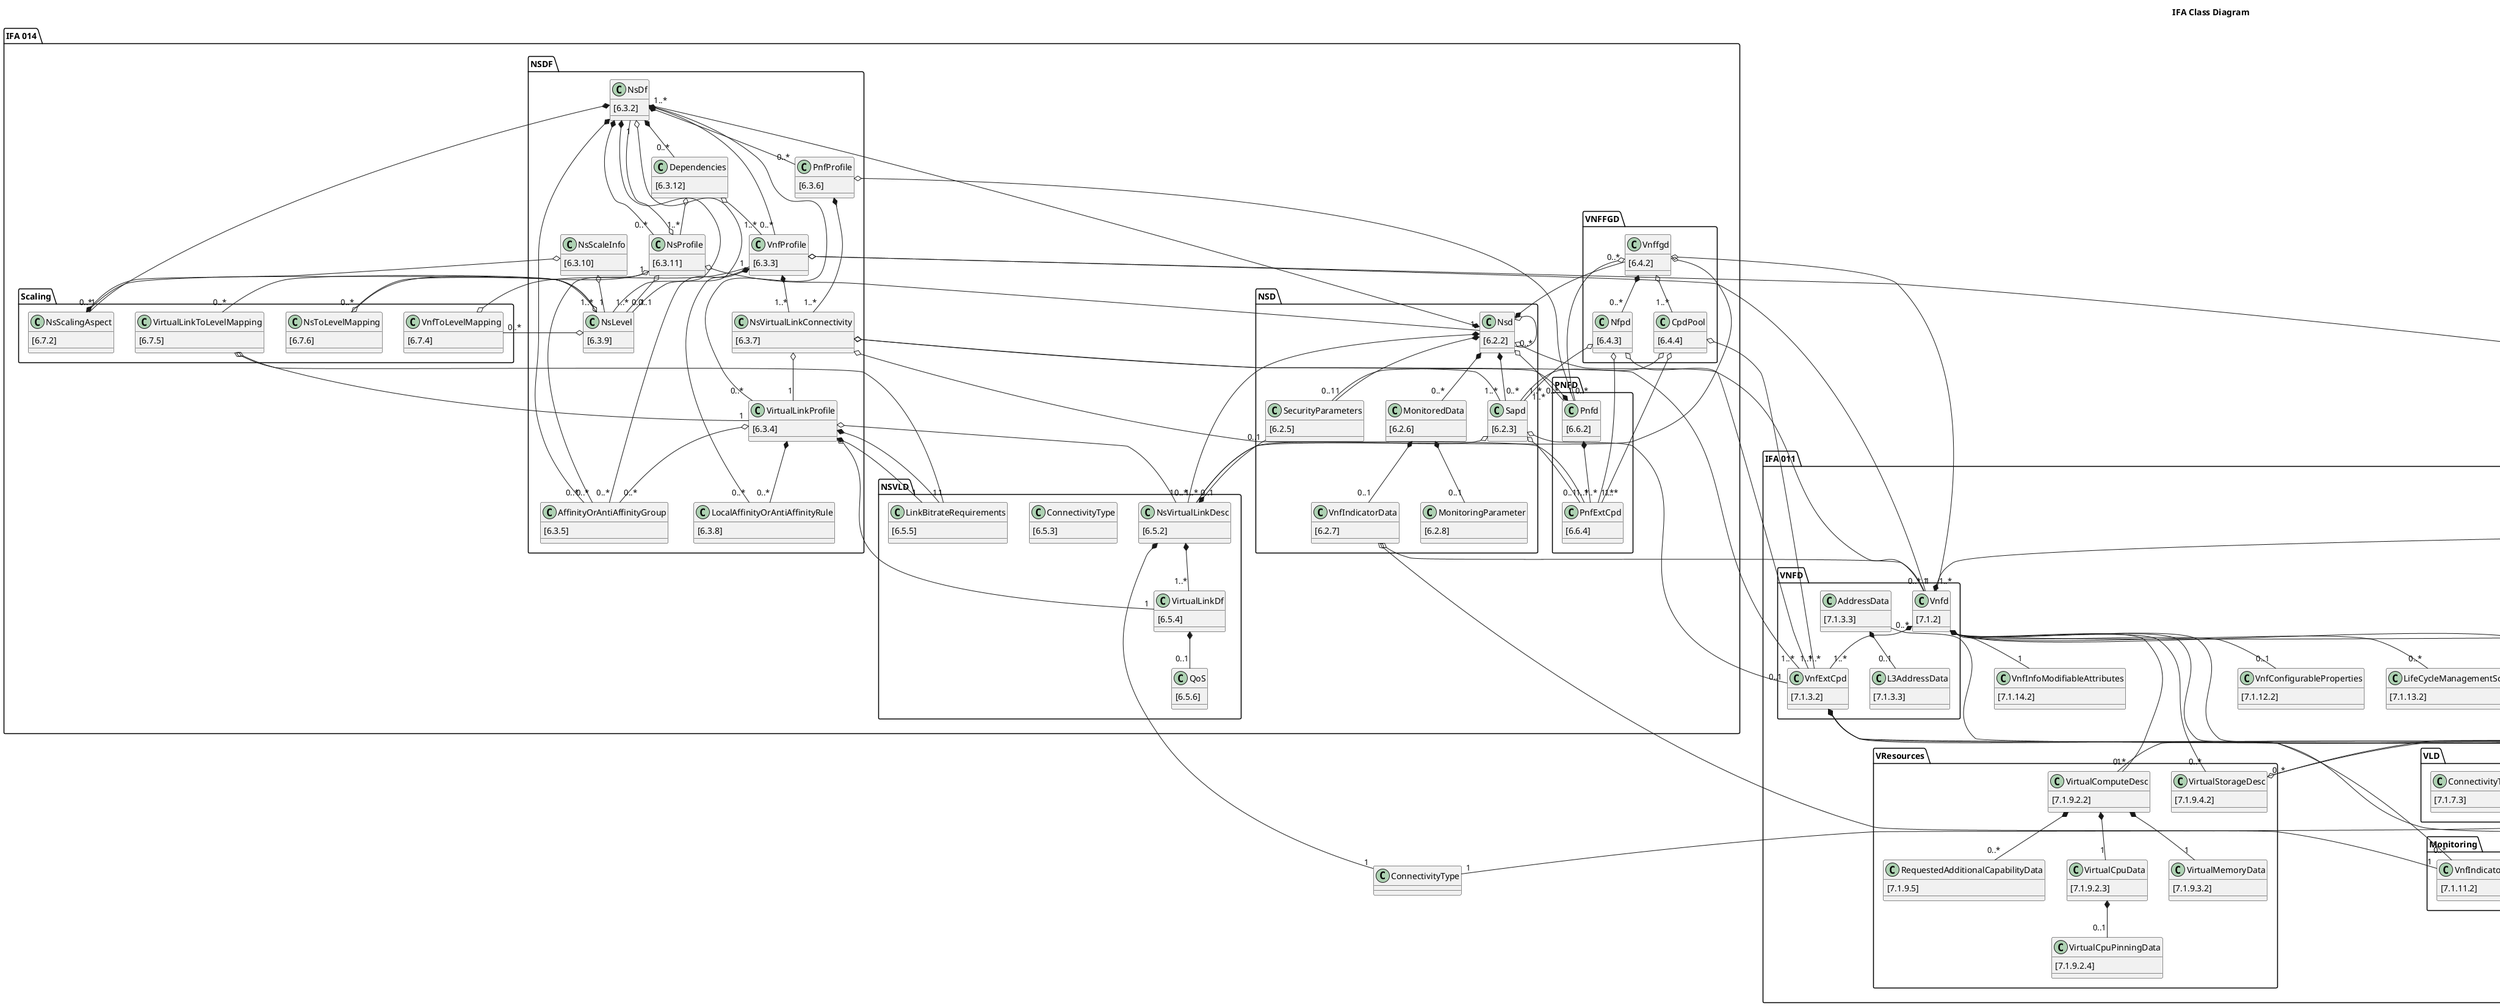 @startuml

title IFA Class Diagram

package "IFA 014" {
    package "NSD" {
        class Nsd {
            [6.2.2]
        }
        class Sapd {
            [6.2.3]
        }
        class SecurityParameters {
            [6.2.5]
        }
        class MonitoredData {
            [6.2.6]
        }
        class VnfIndicatorData {
            [6.2.7]
        }
        class MonitoringParameter {
            [6.2.8]
        }
    }
    package "NSDF" {
        class NsDf {
            [6.3.2]
        }
        class VnfProfile {
            [6.3.3]
        }
        class VirtualLinkProfile {
            [6.3.4]
        }
        class AffinityOrAntiAffinityGroup {
            [6.3.5]
        }
        class PnfProfile {
            [6.3.6]
        }
        class NsVirtualLinkConnectivity {
            [6.3.7]
        }
        class LocalAffinityOrAntiAffinityRule {
            [6.3.8]
        }
        class NsLevel {
            [6.3.9]
        }
        class NsScaleInfo {
            [6.3.10]
        }
        class NsProfile {
            [6.3.11]
        }
        /' instantiation order '/
        class Dependencies {
            [6.3.12]
        }
    }
    package "VNFFGD" {
        class Vnffgd {
            [6.4.2]
        }
        class Nfpd {
            [6.4.3]
        }
        class CpdPool {
            [6.4.4]
        }
    }
    package "NSVLD" {
        class NsVirtualLinkDesc {
            [6.5.2]
        }
        class ConnectivityType {
            [6.5.3]
        }
        class VirtualLinkDf {
            [6.5.4]
        }
        class LinkBitrateRequirements {
            [6.5.5]
        }
        class QoS {
            [6.5.6]
        }
    }
    package "PNFD" {
        class Pnfd {
            [6.6.2]
        }
        class PnfExtCpd {
            [6.6.4]
        }
    }
    package "Scaling" {
        class NsScalingAspect {
            [6.7.2]
        }
        class VnfToLevelMapping {
            [6.7.4]
        }
        class VirtualLinkToLevelMapping {
            [6.7.5]
        }
        class NsToLevelMapping {
            [6.7.6]
        }
    }
}

package "IFA 011" {
    package "VNFD" {
        class Vnfd {
            [7.1.2]
        }
        class VnfExtCpd {
            [7.1.3.2]
        }
        class AddressData {
            [7.1.3.3]
        }
        class L3AddressData {
            [7.1.3.3]
        }
    }
    package "VNFLifecycle" {
        class VnfLcmOperationsConfiguration {
            [7.1.5.2]
        }
        class InstantiateVnfOpConfig {
            [7.1.5.3]
        }
        class ScaleVnfOpConfig {
            [7.1.5.4]
        }
        class ScaleVnfToLevelOpConfig {
            [7.1.5.5]
        }
        class HealVnfOpConfig {
            [7.1.5.6]
        }
        class TerminateVnfOpConfig {
            [7.1.5.7]
        }
        class OperateVnfOpConfig {
            [7.1.5.8]
        }
    }
    package "VDU" {
        class Vdu {
            [7.1.6.2]
        }
        class VduCpd {
            [7.1.6.4]
        }
        class SwImageDesc {
            [7.1.6.5]
        }
        class VirtualNetworkInterfaceRequirements {
            [7.1.6.6]
        }
        class VnfcConfigurableProperties {
            [7.1.6.7]
        }
    }
    package "VLD" {
        class VnfVirtualLinkDesc {
            [7.1.7.2]
        }
        class ConnectivityType {
            [7.1.7.3]
        }
    }
    package "VNFDF" {
        class VnfDf {
            [7.1.8.2]
        }
        class VduProfile {
            [7.1.8.3]
        }
        class VnfVirtualLinkProfile {
            [7.1.8.4]
        }
        class VirtualLinkDescFlavour {
            [7.1.8.5]
        }
        class VnfLinkBitrateRequirements {
            [7.1.8.6]
        }
        class InstantiationLevel {
            [7.1.8.7]
        }
        class ScaleInfo {
            [7.1.8.8]
        }
        class VduLevel {
            [7.1.8.9]
        }
        class VnfQoS {
            [7.1.8.10]
        }
        class VnfLocalAffinityOrAntiAffinityRule {
            [7.1.8.11]
        }
        class VnfAffinityOrAntiAffinityGroup {
            [7.1.8.12]
        }
    }
    package "VResources" {
        class VirtualComputeDesc {
            [7.1.9.2.2]
        }
        class VirtualCpuData {
            [7.1.9.2.3]
        }
        class VirtualCpuPinningData {
            [7.1.9.2.4]
        }
        class VirtualMemoryData {
            [7.1.9.3.2]
        }
        class VirtualStorageDesc {
            [7.1.9.4.2]
        }
        class RequestedAdditionalCapabilityData {
            [7.1.9.5]
        }
    }
    package "Monitoring" {
        class VnfIndicator {
            [7.1.11.2]
        }
        class VnfMonitoringParameter {
            [7.1.11.3]
        }
    }
    class VnfdElementGroup {
        [7.1.4]
    }
    class ScalingAspect {
        [7.1.10.2]
    }
    class VnfConfigurableProperties {
        [7.1.12.2]
    }
    class LifeCycleManagementScript {
        [7.1.13.2]
    }
    class VnfInfoModifiableAttributes {
        [7.1.14.2]
    }
}

    Nsd                           o-- "0..*" Nsd                
    Nsd                           o-- "0..*" Vnfd               
    Nsd                           o-- "0..*" Pnfd               
    Nsd                           *-- "0..*" Sapd               
    Nsd                           *-- "0..*" NsVirtualLinkDesc  
    Nsd                           *-- "0..*" Vnffgd             
    Nsd                           *-- "0..*" MonitoredData      
    Nsd                           *-- "1..*" NsDf               
    Nsd                           *-- "1"    SecurityParameters 
    Sapd                          o-- "0..1" NsVirtualLinkDesc  
    Sapd                          o-- "0..1" VnfExtCpd          
    Sapd                          o-- "0..1" PnfExtCpd          
    MonitoredData                 *-- "0..1" VnfIndicatorData
    MonitoredData                 *-- "0..1" MonitoringParameter
    VnfIndicatorData              o-- "1"    Vnfd
    VnfIndicatorData              o-- "1"    VnfIndicator
    NsDf                          *-- "0..*" VnfProfile
    NsDf                          *-- "0..*" PnfProfile
    NsDf                          *-- "0..*" VirtualLinkProfile
    NsDf                          *-- "0..*" NsScalingAspect
    NsDf                          *-- "0..*" AffinityOrAntiAffinityGroup
    NsDf                          *-- "1..*" NsLevel
    NsDf                          o-- "0..1" NsLevel
    NsDf                          *-- "0..*" NsProfile
    NsDf                          *-- "0..*" Dependencies
    VnfProfile                    o-- "1"    Vnfd
    VnfProfile                    o-- "1"    VnfDf
    VnfProfile                    *-- "0..*" LocalAffinityOrAntiAffinityRule
    VnfProfile                    o-- "0..*" AffinityOrAntiAffinityGroup
    VnfProfile                    *-- "1..*" NsVirtualLinkConnectivity
    VirtualLinkProfile            o-- "1"    NsVirtualLinkDesc
    VirtualLinkProfile            o-- "1"    VirtualLinkDf
    VirtualLinkProfile            *-- "0..*" LocalAffinityOrAntiAffinityRule
    VirtualLinkProfile            o-- "0..*" AffinityOrAntiAffinityGroup
    VirtualLinkProfile            *-- "1"    LinkBitrateRequirements
    VirtualLinkProfile            *-- "1"    LinkBitrateRequirements
    PnfProfile                    o-- "1"    Pnfd
    PnfProfile                    *-- "1..*" NsVirtualLinkConnectivity
    NsVirtualLinkConnectivity     o-- "1"    VirtualLinkProfile
    NsVirtualLinkConnectivity     o-- "1..*" VnfExtCpd
    NsVirtualLinkConnectivity     o-- "1..*" PnfExtCpd
    NsVirtualLinkConnectivity     o-- "1..*" Sapd
    NsLevel                       o-- "0..*" VnfToLevelMapping
    NsLevel                       o-- "0..*" VirtualLinkToLevelMapping
    NsLevel                       o-- "0..*" NsToLevelMapping
    NsScaleInfo                   o-- "1"    NsScalingAspect
    NsScaleInfo                   o-- "1"    NsLevel
    NsProfile                     o-- "1"    Nsd
    NsProfile                     o-- "1"    NsDf
    NsProfile                     o-- "0..1" NsLevel
    NsProfile                     o-- "0..*" AffinityOrAntiAffinityGroup
    Dependencies                  o-- "1..*" VnfProfile
    Dependencies                  o-- "1..*" NsProfile
    VirtualLinkDf                 *-- "0..1" QoS
    Vnffgd                        o-- "1..*" Vnfd               
    Vnffgd                        o-- "0..*" Pnfd               
    Vnffgd                        o-- "1..*" NsVirtualLinkDesc  
    Vnffgd                        o-- "1..*" CpdPool            
    Vnffgd                        *-- "0..*" Nfpd               
    Nfpd                          o-- "1..*" PnfExtCpd          
    Nfpd                          o-- "1..*" Sapd               
    Nfpd                          o-- "1..*" VnfExtCpd          
    CpdPool                       o-- "1..*" PnfExtCpd          
    CpdPool                       o-- "1..*" Sapd               
    CpdPool                       o-- "1..*" VnfExtCpd          
    NsVirtualLinkDesc             *-- "1"    ConnectivityType
    NsVirtualLinkDesc             *-- "1..*" VirtualLinkDf
    NsVirtualLinkDesc             *-- "0..1" SecurityParameters 
    Pnfd                          *-- "1..*" PnfExtCpd          
    Pnfd                          *-- "0..1" SecurityParameters
    NsScalingAspect               *-- "1..*" NsLevel
    VnfToLevelMapping             o-- "1"    VnfProfile
    VirtualLinkToLevelMapping     o-- "1"    VirtualLinkProfile
    VirtualLinkToLevelMapping     o-- "1"    LinkBitrateRequirements
    NsToLevelMapping              o-- "1"    NsProfile
    Vnfd                          *-- "1..*" Vdu                
    Vnfd                          *-- "0..*" VirtualComputeDesc
    Vnfd                          *-- "0..*" VirtualStorageDesc
    Vnfd                          *-- "0..*" VnfVirtualLinkDesc 
    Vnfd                          *-- "1..*" VnfExtCpd          
    Vnfd                          *-- "1..*" VnfDf
    Vnfd                          *-- "0..1" VnfConfigurableProperties
    Vnfd                          *-- "1"    VnfInfoModifiableAttributes
    Vnfd                          *-- "0..*" LifeCycleManagementScript
    Vnfd                          *-- "0..*" VnfdElementGroup   
    Vnfd                          *-- "0..*" VnfIndicator
    VnfExtCpd                     o-- "0..1" VnfVirtualLinkDesc 
    VnfExtCpd                     o-- "0..1" VduCpd             
    VnfExtCpd                     *-- "0..*" VirtualNetworkInterfaceRequirements
    AddressData                   *-- "0..1" L3AddressData
    VnfdElementGroup              o-- "0..*" Vdu                
    VnfdElementGroup              o-- "0..*" VnfVirtualLinkDesc 
    VnfLcmOperationsConfiguration *-- "0..1" InstantiateVnfOpConfig
    VnfLcmOperationsConfiguration *-- "0..1" ScaleVnfOpConfig
    VnfLcmOperationsConfiguration *-- "0..1" ScaleVnfToLevelOpConfig
    VnfLcmOperationsConfiguration *-- "0..1" HealVnfOpConfig
    VnfLcmOperationsConfiguration *-- "0..1" TerminateVnfOpConfig
    VnfLcmOperationsConfiguration *-- "0..1" OperateVnfOpConfig
    Vdu                           *-- "1..*" VduCpd             
    Vdu                           o-- "1"    VirtualComputeDesc
    Vdu                           o-- "0..*" VirtualStorageDesc
    Vdu                           *-- "0..1" SwImageDesc
    Vdu                           *-- "0..*" VnfMonitoringParameter
    Vdu                           *-- "1"    VnfcConfigurableProperties
    VduCpd                        o-- "0..1" VnfVirtualLinkDesc 
    VduCpd                        *-- "0..*" VirtualNetworkInterfaceRequirements
    VduCpd                        *-- "0..*" AddressData
    VnfVirtualLinkDesc            *-- "1..*" VirtualLinkDescFlavour
    VnfVirtualLinkDesc            *-- "1"    ConnectivityType
    VnfVirtualLinkDesc            *-- "0..*" VnfMonitoringParameter
    VnfDf                         *-- "1..*" VduProfile
    VnfDf                         *-- "0..*" VnfVirtualLinkProfile
    VnfDf                         *-- "1..*" InstantiationLevel
    VnfDf                         *-- "1"    VnfLcmOperationsConfiguration
    VnfDf                         *-- "0..*" VnfAffinityOrAntiAffinityGroup
    VnfDf                         *-- "0..*" VnfMonitoringParameter
    VnfDf                         *-- "0..*" ScalingAspect
    VduProfile                    o-- "1"    Vdu
    VduProfile                    *-- "0..*" VnfLocalAffinityOrAntiAffinityRule
    VduProfile                    o-- "0..*" VnfAffinityOrAntiAffinityGroup
    VnfVirtualLinkProfile         o-- "1"    VnfVirtualLinkDesc
    VnfVirtualLinkProfile         o-- "1"    VirtualLinkDescFlavour
    VnfVirtualLinkProfile         *-- "0..*" VnfLocalAffinityOrAntiAffinityRule
    VnfVirtualLinkProfile         o-- "0..*" VnfAffinityOrAntiAffinityGroup
    VirtualLinkDescFlavour        *-- "0..1" VnfLinkBitrateRequirements
    VirtualLinkDescFlavour        *-- "0..1" VnfQoS
    InstantiationLevel            *-- "1..*" VduLevel
    InstantiationLevel            *-- "0..*" ScaleInfo
    VduLevel                      o-- "1"    Vdu
    VirtualComputeDesc            *-- "0..*" RequestedAdditionalCapabilityData
    VirtualComputeDesc            *-- "1"    VirtualMemoryData
    VirtualComputeDesc            *-- "1"    VirtualCpuData
    VirtualCpuData                *-- "0..1" VirtualCpuPinningData
    VirtualStorageDesc            o-- "0..1" SwImageDesc
    ScalingAspect                 o-- "0..1" VnfdElementGroup

@enduml


